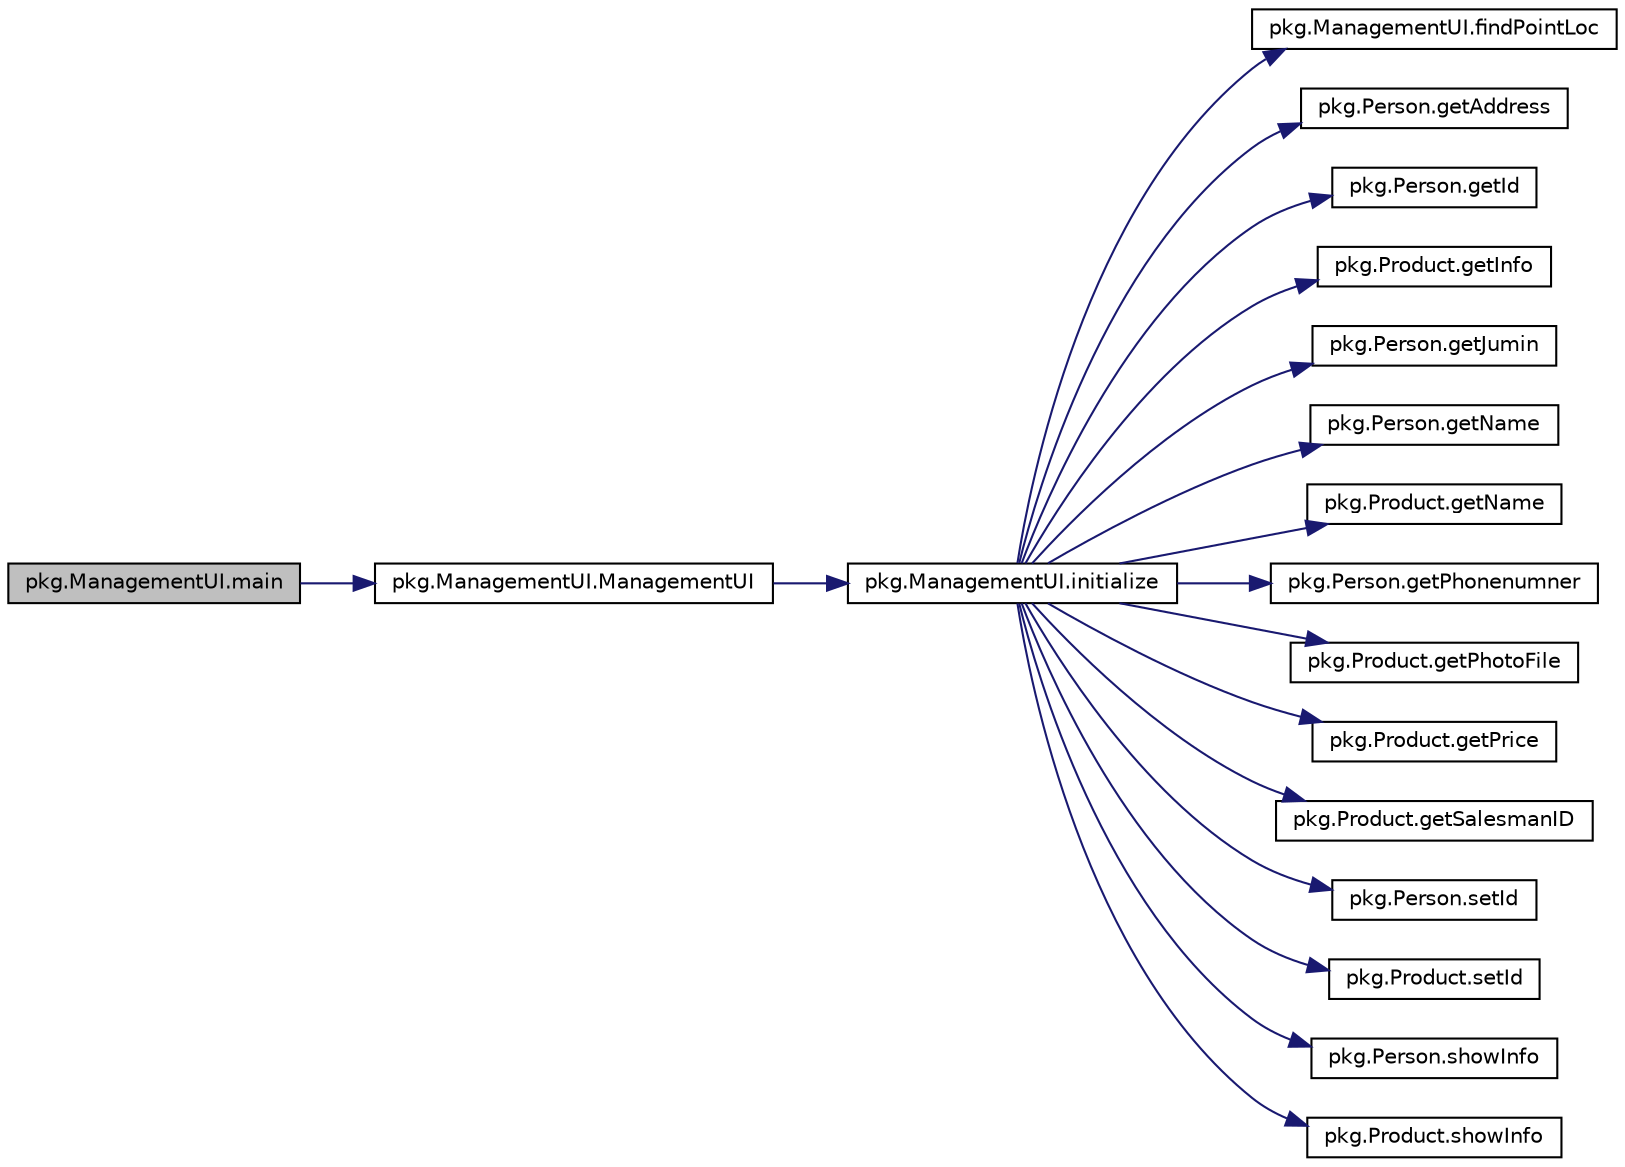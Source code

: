 digraph "pkg.ManagementUI.main"
{
  edge [fontname="Helvetica",fontsize="10",labelfontname="Helvetica",labelfontsize="10"];
  node [fontname="Helvetica",fontsize="10",shape=record];
  rankdir="LR";
  Node1 [label="pkg.ManagementUI.main",height=0.2,width=0.4,color="black", fillcolor="grey75", style="filled", fontcolor="black"];
  Node1 -> Node2 [color="midnightblue",fontsize="10",style="solid",fontname="Helvetica"];
  Node2 [label="pkg.ManagementUI.ManagementUI",height=0.2,width=0.4,color="black", fillcolor="white", style="filled",URL="$classpkg_1_1_management_u_i.html#a1076258b72391ffe3fb851248006efc2"];
  Node2 -> Node3 [color="midnightblue",fontsize="10",style="solid",fontname="Helvetica"];
  Node3 [label="pkg.ManagementUI.initialize",height=0.2,width=0.4,color="black", fillcolor="white", style="filled",URL="$classpkg_1_1_management_u_i.html#ad90e03e0a06bbf65223654eaaada6805"];
  Node3 -> Node4 [color="midnightblue",fontsize="10",style="solid",fontname="Helvetica"];
  Node4 [label="pkg.ManagementUI.findPointLoc",height=0.2,width=0.4,color="black", fillcolor="white", style="filled",URL="$classpkg_1_1_management_u_i.html#a23fb9a0d7bae4106d1f604b6035de259"];
  Node3 -> Node5 [color="midnightblue",fontsize="10",style="solid",fontname="Helvetica"];
  Node5 [label="pkg.Person.getAddress",height=0.2,width=0.4,color="black", fillcolor="white", style="filled",URL="$classpkg_1_1_person.html#a590b6e7e8f71c26f427bdbbd4594ffd1"];
  Node3 -> Node6 [color="midnightblue",fontsize="10",style="solid",fontname="Helvetica"];
  Node6 [label="pkg.Person.getId",height=0.2,width=0.4,color="black", fillcolor="white", style="filled",URL="$classpkg_1_1_person.html#a2da9408fa69eac5cd12efdbdf93b82ed"];
  Node3 -> Node7 [color="midnightblue",fontsize="10",style="solid",fontname="Helvetica"];
  Node7 [label="pkg.Product.getInfo",height=0.2,width=0.4,color="black", fillcolor="white", style="filled",URL="$classpkg_1_1_product.html#a9609730b224bee5730f554067811446f"];
  Node3 -> Node8 [color="midnightblue",fontsize="10",style="solid",fontname="Helvetica"];
  Node8 [label="pkg.Person.getJumin",height=0.2,width=0.4,color="black", fillcolor="white", style="filled",URL="$classpkg_1_1_person.html#aae5ac75c9dd518c4f88b2bcdb51c11d1"];
  Node3 -> Node9 [color="midnightblue",fontsize="10",style="solid",fontname="Helvetica"];
  Node9 [label="pkg.Person.getName",height=0.2,width=0.4,color="black", fillcolor="white", style="filled",URL="$classpkg_1_1_person.html#ab524891b4990ebc4792ee2b8ad7748df"];
  Node3 -> Node10 [color="midnightblue",fontsize="10",style="solid",fontname="Helvetica"];
  Node10 [label="pkg.Product.getName",height=0.2,width=0.4,color="black", fillcolor="white", style="filled",URL="$classpkg_1_1_product.html#a33ff6f7a51fc667ad2d2cc670424908c"];
  Node3 -> Node11 [color="midnightblue",fontsize="10",style="solid",fontname="Helvetica"];
  Node11 [label="pkg.Person.getPhonenumner",height=0.2,width=0.4,color="black", fillcolor="white", style="filled",URL="$classpkg_1_1_person.html#ad385ada4f1bfde67bbc9fbe8681277f0"];
  Node3 -> Node12 [color="midnightblue",fontsize="10",style="solid",fontname="Helvetica"];
  Node12 [label="pkg.Product.getPhotoFile",height=0.2,width=0.4,color="black", fillcolor="white", style="filled",URL="$classpkg_1_1_product.html#a764578798cef5634d2af3044ab922977"];
  Node3 -> Node13 [color="midnightblue",fontsize="10",style="solid",fontname="Helvetica"];
  Node13 [label="pkg.Product.getPrice",height=0.2,width=0.4,color="black", fillcolor="white", style="filled",URL="$classpkg_1_1_product.html#af93b4414ec143311db57e6e4586d129e"];
  Node3 -> Node14 [color="midnightblue",fontsize="10",style="solid",fontname="Helvetica"];
  Node14 [label="pkg.Product.getSalesmanID",height=0.2,width=0.4,color="black", fillcolor="white", style="filled",URL="$classpkg_1_1_product.html#a5f82183f3895907190290282addf4b93"];
  Node3 -> Node15 [color="midnightblue",fontsize="10",style="solid",fontname="Helvetica"];
  Node15 [label="pkg.Person.setId",height=0.2,width=0.4,color="black", fillcolor="white", style="filled",URL="$classpkg_1_1_person.html#ac3efab3a29aa4fabc4163f6d3c633906"];
  Node3 -> Node16 [color="midnightblue",fontsize="10",style="solid",fontname="Helvetica"];
  Node16 [label="pkg.Product.setId",height=0.2,width=0.4,color="black", fillcolor="white", style="filled",URL="$classpkg_1_1_product.html#a996243e4823ae5f76f58e30a03d34eb9"];
  Node3 -> Node17 [color="midnightblue",fontsize="10",style="solid",fontname="Helvetica"];
  Node17 [label="pkg.Person.showInfo",height=0.2,width=0.4,color="black", fillcolor="white", style="filled",URL="$classpkg_1_1_person.html#a567e21bfe61d1d4ad8e5c73256f00e86"];
  Node3 -> Node18 [color="midnightblue",fontsize="10",style="solid",fontname="Helvetica"];
  Node18 [label="pkg.Product.showInfo",height=0.2,width=0.4,color="black", fillcolor="white", style="filled",URL="$classpkg_1_1_product.html#a7b62e97da9dd4c77dbb0c8bfcac28ed8"];
}
